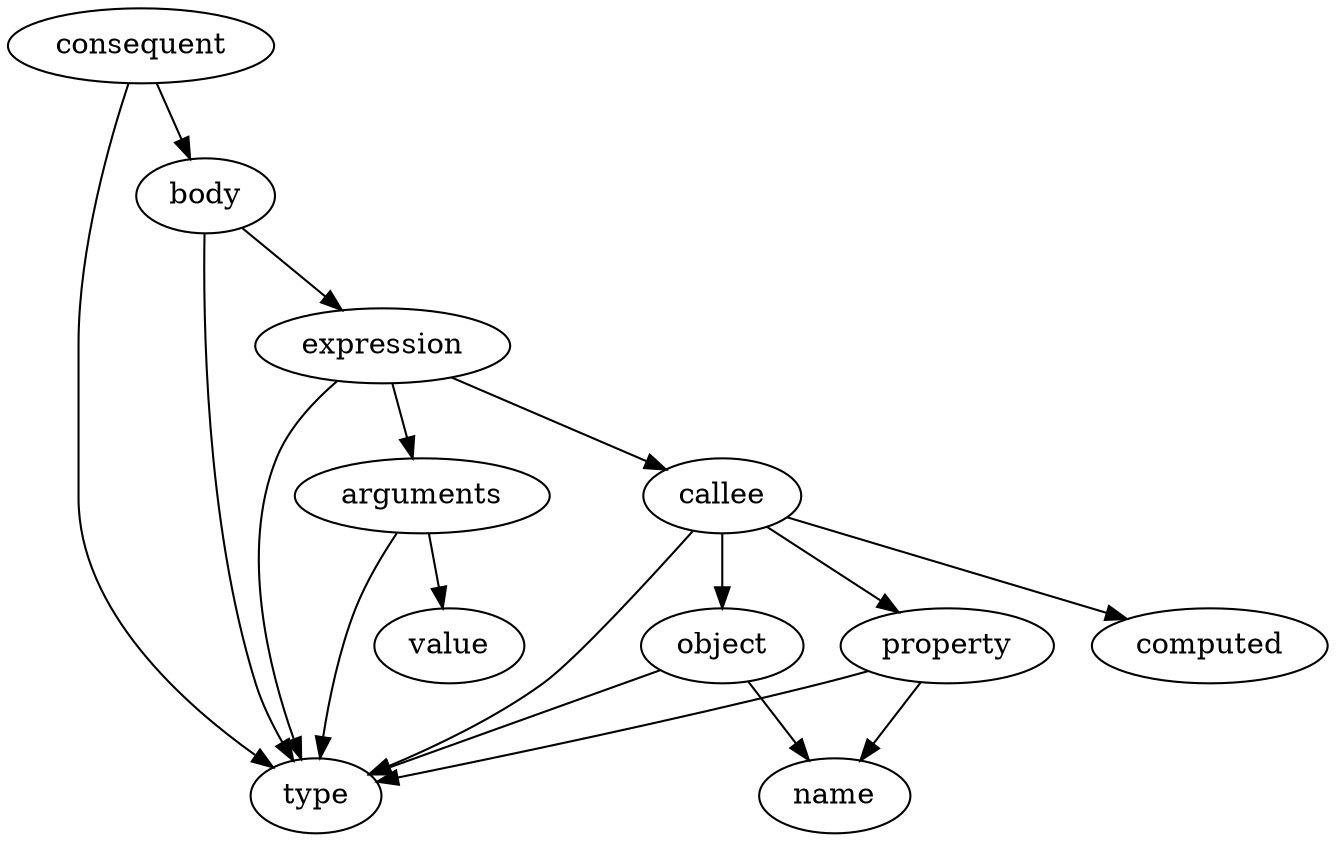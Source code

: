 strict digraph "" {
	consequent -> body;
	consequent -> type;
	body -> expression;
	body -> type;
	expression -> arguments;
	expression -> type;
	expression -> callee;
	arguments -> type;
	arguments -> value;
	callee -> type;
	callee -> computed;
	callee -> object;
	callee -> property;
	object -> type;
	object -> name;
	property -> type;
	property -> name;
}
